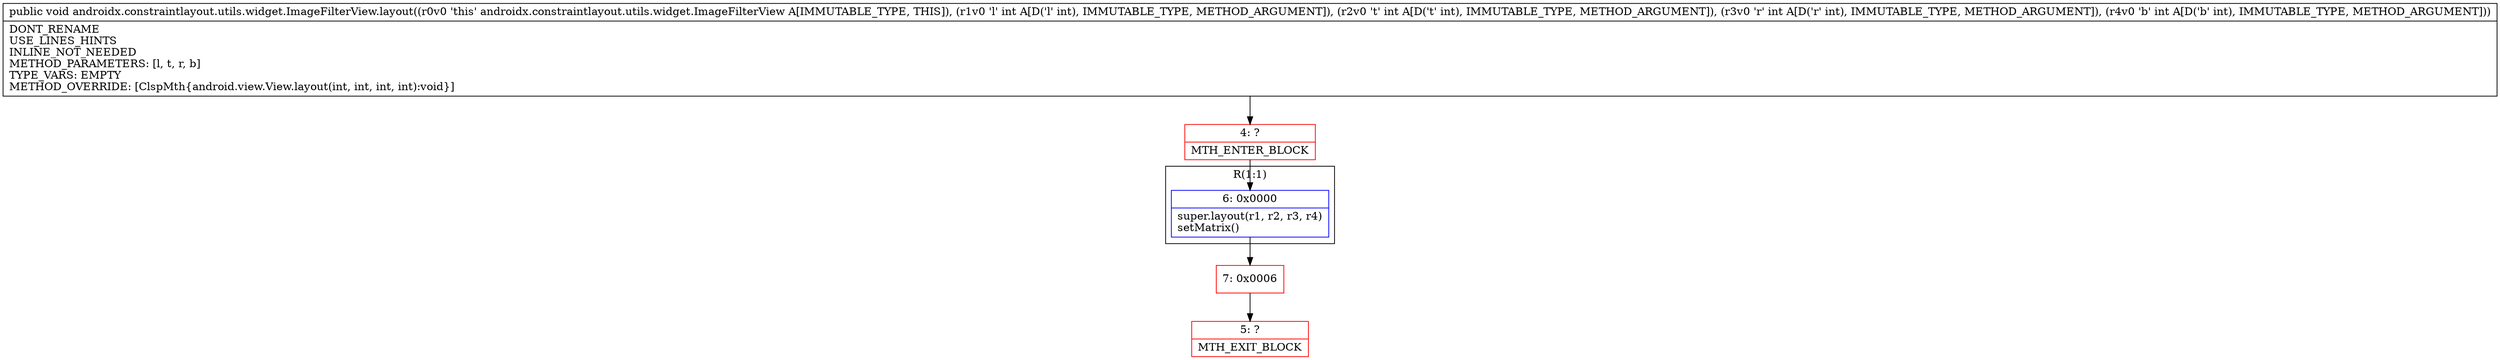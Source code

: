 digraph "CFG forandroidx.constraintlayout.utils.widget.ImageFilterView.layout(IIII)V" {
subgraph cluster_Region_960828285 {
label = "R(1:1)";
node [shape=record,color=blue];
Node_6 [shape=record,label="{6\:\ 0x0000|super.layout(r1, r2, r3, r4)\lsetMatrix()\l}"];
}
Node_4 [shape=record,color=red,label="{4\:\ ?|MTH_ENTER_BLOCK\l}"];
Node_7 [shape=record,color=red,label="{7\:\ 0x0006}"];
Node_5 [shape=record,color=red,label="{5\:\ ?|MTH_EXIT_BLOCK\l}"];
MethodNode[shape=record,label="{public void androidx.constraintlayout.utils.widget.ImageFilterView.layout((r0v0 'this' androidx.constraintlayout.utils.widget.ImageFilterView A[IMMUTABLE_TYPE, THIS]), (r1v0 'l' int A[D('l' int), IMMUTABLE_TYPE, METHOD_ARGUMENT]), (r2v0 't' int A[D('t' int), IMMUTABLE_TYPE, METHOD_ARGUMENT]), (r3v0 'r' int A[D('r' int), IMMUTABLE_TYPE, METHOD_ARGUMENT]), (r4v0 'b' int A[D('b' int), IMMUTABLE_TYPE, METHOD_ARGUMENT]))  | DONT_RENAME\lUSE_LINES_HINTS\lINLINE_NOT_NEEDED\lMETHOD_PARAMETERS: [l, t, r, b]\lTYPE_VARS: EMPTY\lMETHOD_OVERRIDE: [ClspMth\{android.view.View.layout(int, int, int, int):void\}]\l}"];
MethodNode -> Node_4;Node_6 -> Node_7;
Node_4 -> Node_6;
Node_7 -> Node_5;
}

